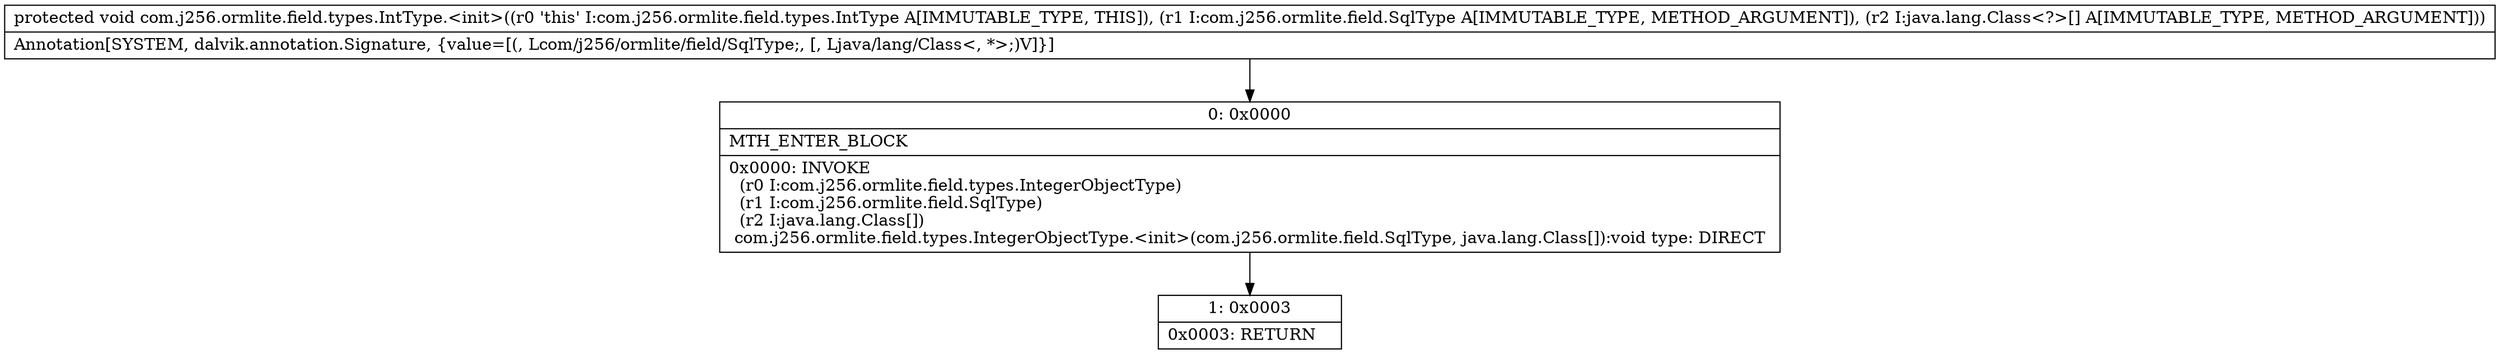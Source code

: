 digraph "CFG forcom.j256.ormlite.field.types.IntType.\<init\>(Lcom\/j256\/ormlite\/field\/SqlType;[Ljava\/lang\/Class;)V" {
Node_0 [shape=record,label="{0\:\ 0x0000|MTH_ENTER_BLOCK\l|0x0000: INVOKE  \l  (r0 I:com.j256.ormlite.field.types.IntegerObjectType)\l  (r1 I:com.j256.ormlite.field.SqlType)\l  (r2 I:java.lang.Class[])\l com.j256.ormlite.field.types.IntegerObjectType.\<init\>(com.j256.ormlite.field.SqlType, java.lang.Class[]):void type: DIRECT \l}"];
Node_1 [shape=record,label="{1\:\ 0x0003|0x0003: RETURN   \l}"];
MethodNode[shape=record,label="{protected void com.j256.ormlite.field.types.IntType.\<init\>((r0 'this' I:com.j256.ormlite.field.types.IntType A[IMMUTABLE_TYPE, THIS]), (r1 I:com.j256.ormlite.field.SqlType A[IMMUTABLE_TYPE, METHOD_ARGUMENT]), (r2 I:java.lang.Class\<?\>[] A[IMMUTABLE_TYPE, METHOD_ARGUMENT]))  | Annotation[SYSTEM, dalvik.annotation.Signature, \{value=[(, Lcom\/j256\/ormlite\/field\/SqlType;, [, Ljava\/lang\/Class\<, *\>;)V]\}]\l}"];
MethodNode -> Node_0;
Node_0 -> Node_1;
}

